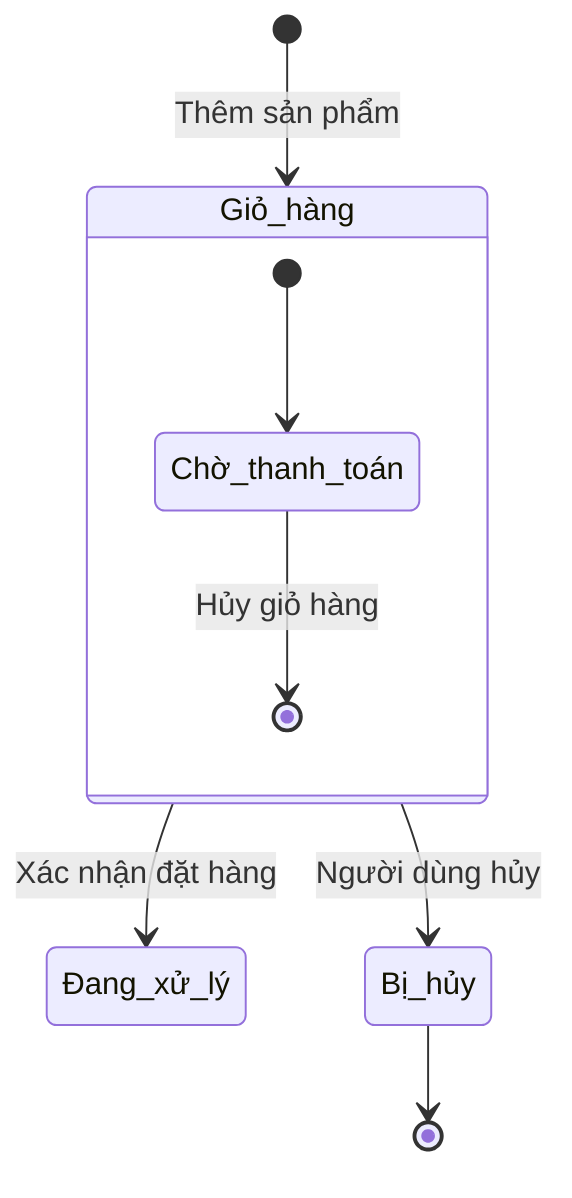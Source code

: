 stateDiagram-v2
    [*] --> Giỏ_hàng: Thêm sản phẩm

    state Giỏ_hàng {
        [*] --> Chờ_thanh_toán
        Chờ_thanh_toán --> [*]: Hủy giỏ hàng
    }
    
    Giỏ_hàng --> Đang_xử_lý: Xác nhận đặt hàng
    Giỏ_hàng --> Bị_hủy: Người dùng hủy
    
    Bị_hủy --> [*]